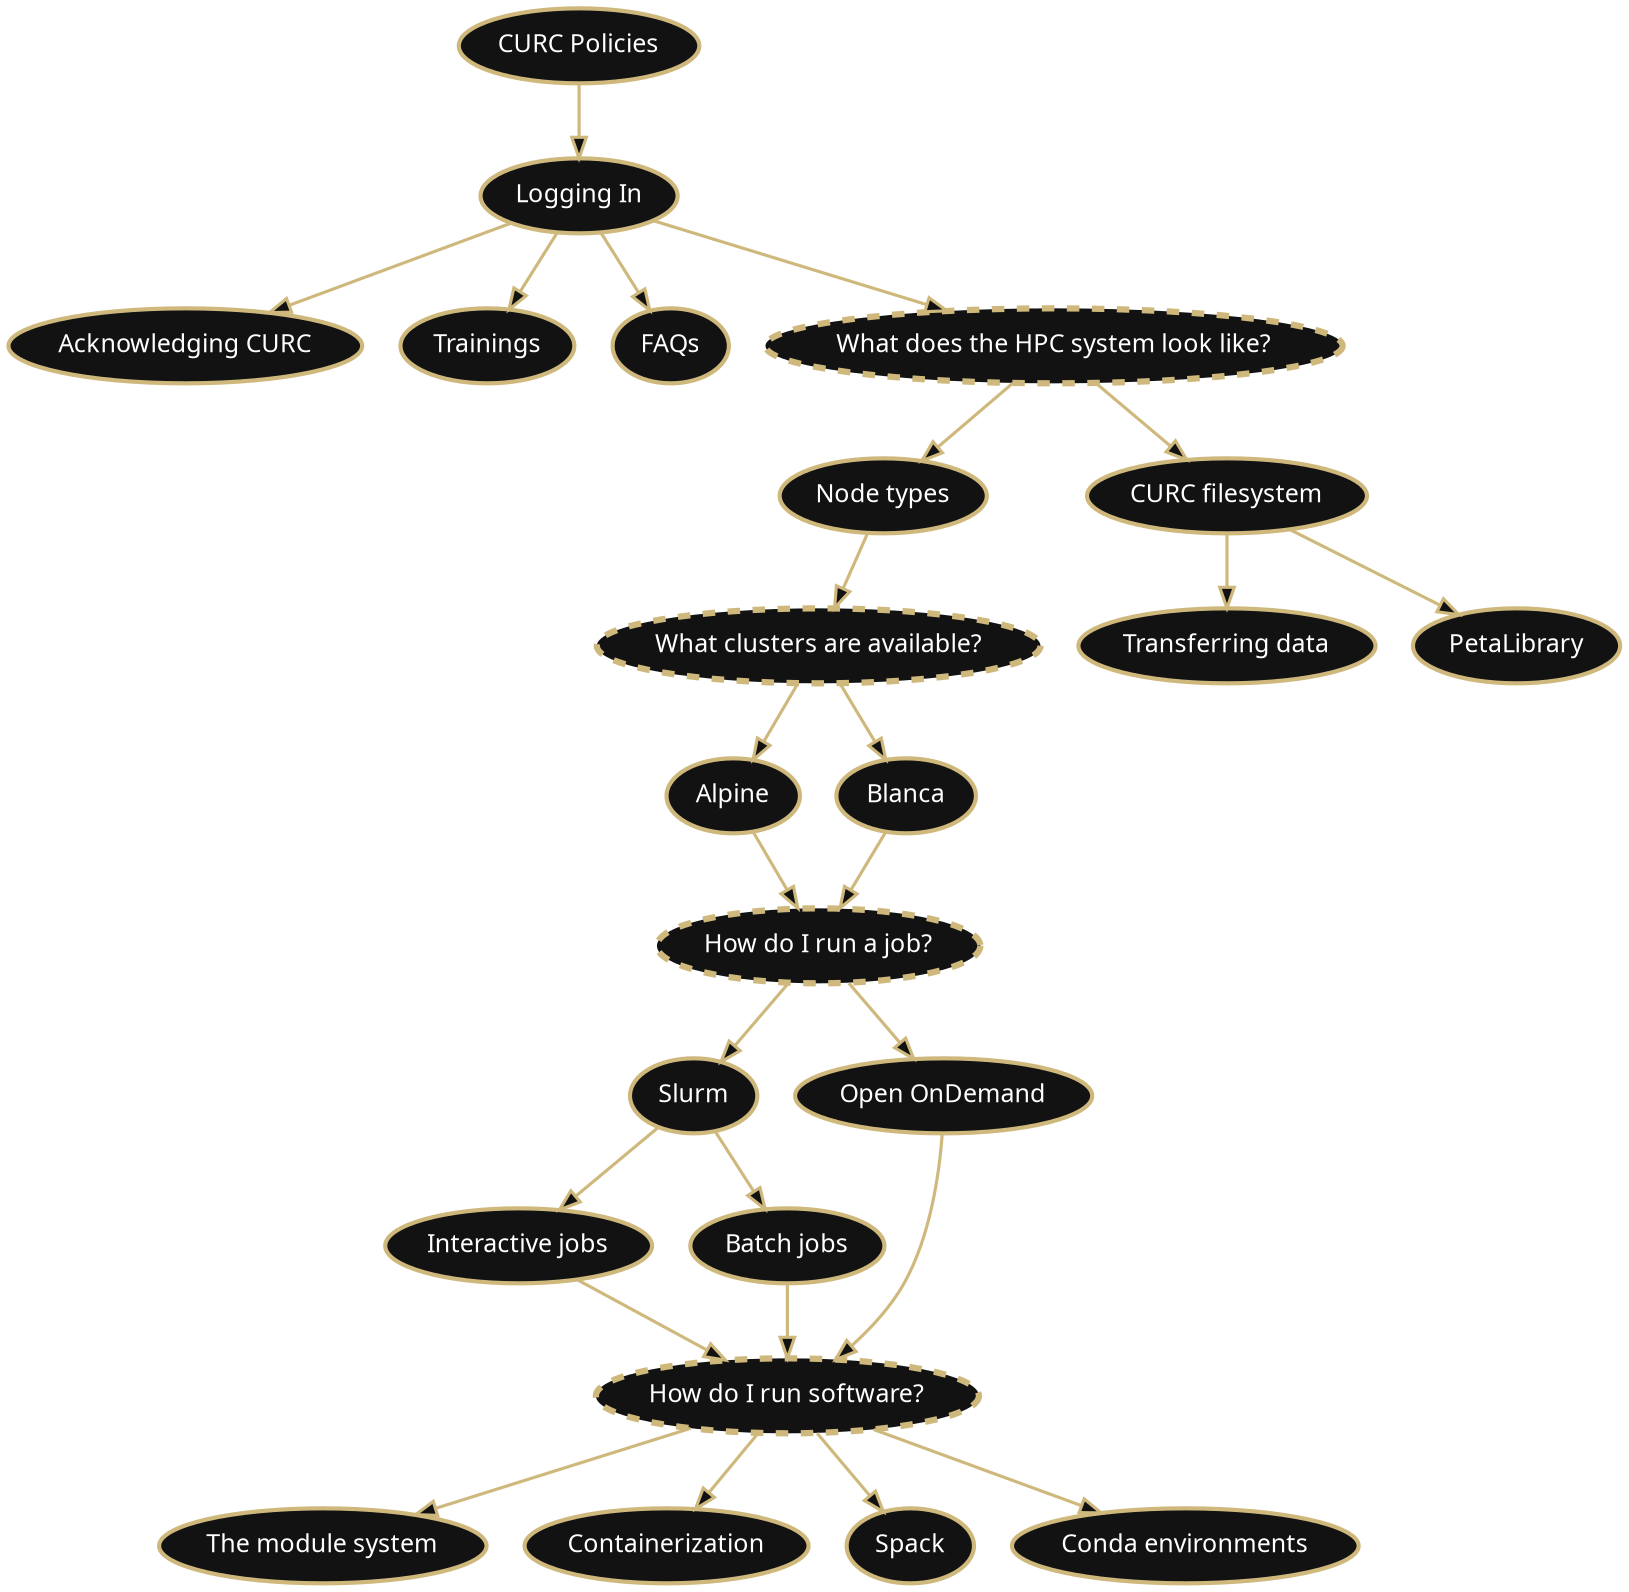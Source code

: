 digraph "" {
         bgcolor="transparent";
         ranksep="0.5 equally";
         graph [id="doc-flowchart"];
         node [fontname="Verdana", fontsize="12", color="#CFB87C", style="filled", fillcolor="#121212", penwidth="2", fontcolor="white"];
         edge [color="#CFB87C", fillcolor="#121212", penwidth="1.5"];

         policies [label="CURC Policies", href="../additional-resources/policies.html", target="_blank", id="clickable"];
         logging_in [label="Logging In", href="../getting_started/logging-in.html", target="_blank", id="clickable"];
         ack [label="Acknowledging CURC", href="../getting_started/acknowledge_curc_resources.html", target="_blank", id="clickable"];
         training [label="Trainings", href="../getting_started/current-sem-trainings.html", target="_blank", id="clickable"];
         faq [label="FAQs", href="../getting_started/faq.html", target="_blank", id="clickable"];
         compute_env [label="What does the HPC system look like?", style="filled,dashed", penwidth="3"];
         running_jobs [label="How do I run a job?", style="filled,dashed", penwidth="3"];
         clusters [label="What clusters are available?", style="filled,dashed", penwidth="3"];
         node_type [label="Node types", href="../compute/node-types.html", target="_blank", id="clickable"];
         filesystem [label="CURC filesystem", href="../compute/filesystems.html", target="_blank", id="clickable"];
         data_transfer [label="Transferring data", href="../compute/data-transfer.html", target="_blank", id="clickable"];
         petalibrary [label="PetaLibrary", href="../storage/petalibrary/index.html", target="_blank", id="clickable"];
         alpine [label="Alpine", href="../clusters/alpine/index.html", target="_blank", id="clickable"];
         blanca [label="Blanca", href="../clusters/blanca/blanca.html", target="_blank", id="clickable"];
         slurm [label="Slurm", href="../running-jobs/job-resources.html", target="_blank", id="clickable"];
         interactive [label="Interactive jobs", href="../running-jobs/interactive-jobs.html", target="_blank", id="clickable"];
         batch [label="Batch jobs", href="../running-jobs/batch-jobs.html", target="_blank", id="clickable"];
         ood [label="Open OnDemand", href="../open_ondemand/index.html", target="_blank", id="clickable"];
         using_software [label="How do I run software?", style="filled,dashed", penwidth="3"];
         modules [label="The module system", href="../compute/modules.html", target="_blank", id="clickable"];
         container [label="Containerization", href="../software/containerization.html", target="_blank", id="clickable"];
         spack [label="Spack", href="../software/spack.html", target="_blank", id="clickable"];
         conda [label="Conda environments", href="../software/python.html", target="_blank", id="clickable"];

         policies -> logging_in; 
         logging_in -> ack; 
         logging_in -> training;
         logging_in -> faq;
         logging_in -> compute_env;
         compute_env -> node_type;
         compute_env -> filesystem;
         filesystem -> data_transfer;
         filesystem -> petalibrary;
         node_type -> clusters;
         clusters -> alpine;
         clusters -> blanca;
         alpine -> running_jobs;
         blanca -> running_jobs;
         running_jobs -> slurm;
         running_jobs -> ood; 
         slurm -> interactive;
         slurm -> batch;
         interactive -> using_software;
         batch -> using_software;
         ood -> using_software;
         using_software -> modules;
         using_software -> container;
         using_software -> spack;
         using_software -> conda;
     }
